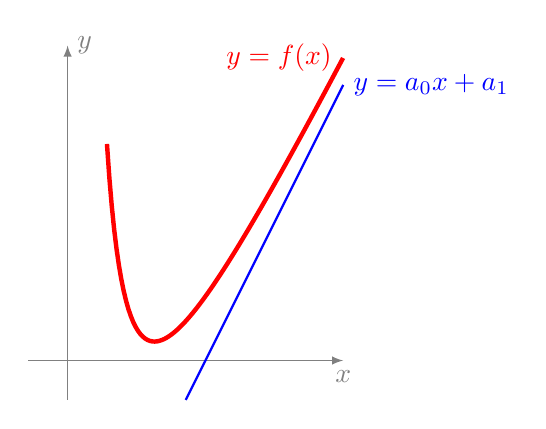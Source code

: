 ﻿\begin{tikzpicture}

      \draw[->,>=latex, gray] (-0.5,0)--(3.5,0) node[below] {$x$};
      \draw[->,>=latex, gray] (0,-0.5)--(0,4) node[right] {$y$};

   \draw[ultra thick, color=red,domain=0.5:3.5,samples=100] plot (\x,{1/(\x+0.3)+2*\x -3.5+1/(\x*\x)}) node[left] {$y=f(x)$};

      \draw[thick, color=blue,domain=1.5:3.5] plot (\x,{-3.5+2*\x}) node[right] {$y=a_0 x +a_1$};

\end{tikzpicture}

